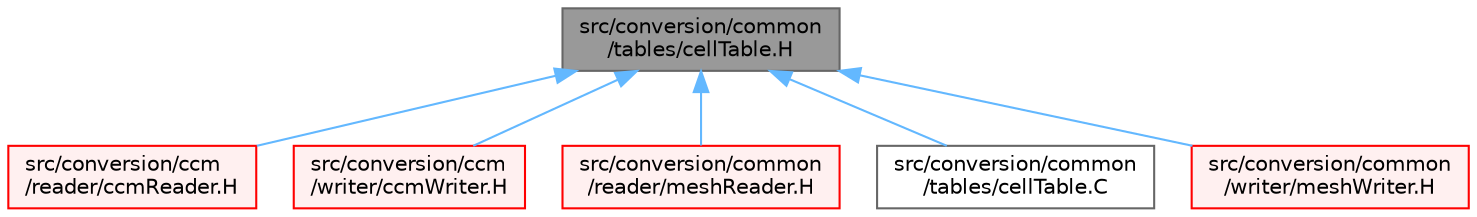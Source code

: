 digraph "src/conversion/common/tables/cellTable.H"
{
 // LATEX_PDF_SIZE
  bgcolor="transparent";
  edge [fontname=Helvetica,fontsize=10,labelfontname=Helvetica,labelfontsize=10];
  node [fontname=Helvetica,fontsize=10,shape=box,height=0.2,width=0.4];
  Node1 [id="Node000001",label="src/conversion/common\l/tables/cellTable.H",height=0.2,width=0.4,color="gray40", fillcolor="grey60", style="filled", fontcolor="black",tooltip=" "];
  Node1 -> Node2 [id="edge1_Node000001_Node000002",dir="back",color="steelblue1",style="solid",tooltip=" "];
  Node2 [id="Node000002",label="src/conversion/ccm\l/reader/ccmReader.H",height=0.2,width=0.4,color="red", fillcolor="#FFF0F0", style="filled",URL="$ccmReader_8H.html",tooltip=" "];
  Node1 -> Node9 [id="edge2_Node000001_Node000009",dir="back",color="steelblue1",style="solid",tooltip=" "];
  Node9 [id="Node000009",label="src/conversion/ccm\l/writer/ccmWriter.H",height=0.2,width=0.4,color="red", fillcolor="#FFF0F0", style="filled",URL="$ccmWriter_8H.html",tooltip=" "];
  Node1 -> Node13 [id="edge3_Node000001_Node000013",dir="back",color="steelblue1",style="solid",tooltip=" "];
  Node13 [id="Node000013",label="src/conversion/common\l/reader/meshReader.H",height=0.2,width=0.4,color="red", fillcolor="#FFF0F0", style="filled",URL="$meshReader_8H.html",tooltip=" "];
  Node1 -> Node24 [id="edge4_Node000001_Node000024",dir="back",color="steelblue1",style="solid",tooltip=" "];
  Node24 [id="Node000024",label="src/conversion/common\l/tables/cellTable.C",height=0.2,width=0.4,color="grey40", fillcolor="white", style="filled",URL="$cellTable_8C.html",tooltip=" "];
  Node1 -> Node25 [id="edge5_Node000001_Node000025",dir="back",color="steelblue1",style="solid",tooltip=" "];
  Node25 [id="Node000025",label="src/conversion/common\l/writer/meshWriter.H",height=0.2,width=0.4,color="red", fillcolor="#FFF0F0", style="filled",URL="$meshWriter_8H.html",tooltip=" "];
}
